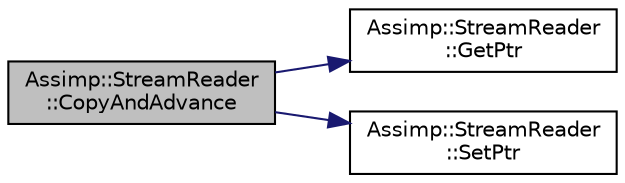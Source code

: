 digraph "Assimp::StreamReader::CopyAndAdvance"
{
  edge [fontname="Helvetica",fontsize="10",labelfontname="Helvetica",labelfontsize="10"];
  node [fontname="Helvetica",fontsize="10",shape=record];
  rankdir="LR";
  Node1 [label="Assimp::StreamReader\l::CopyAndAdvance",height=0.2,width=0.4,color="black", fillcolor="grey75", style="filled", fontcolor="black"];
  Node1 -> Node2 [color="midnightblue",fontsize="10",style="solid",fontname="Helvetica"];
  Node2 [label="Assimp::StreamReader\l::GetPtr",height=0.2,width=0.4,color="black", fillcolor="white", style="filled",URL="$singleton_assimp_1_1_stream_reader.html#a8cd616c12ab2ae9da7a890c751042c1c"];
  Node1 -> Node3 [color="midnightblue",fontsize="10",style="solid",fontname="Helvetica"];
  Node3 [label="Assimp::StreamReader\l::SetPtr",height=0.2,width=0.4,color="black", fillcolor="white", style="filled",URL="$singleton_assimp_1_1_stream_reader.html#a5311305e17f4a50159abede1c8ac0a1a"];
}
